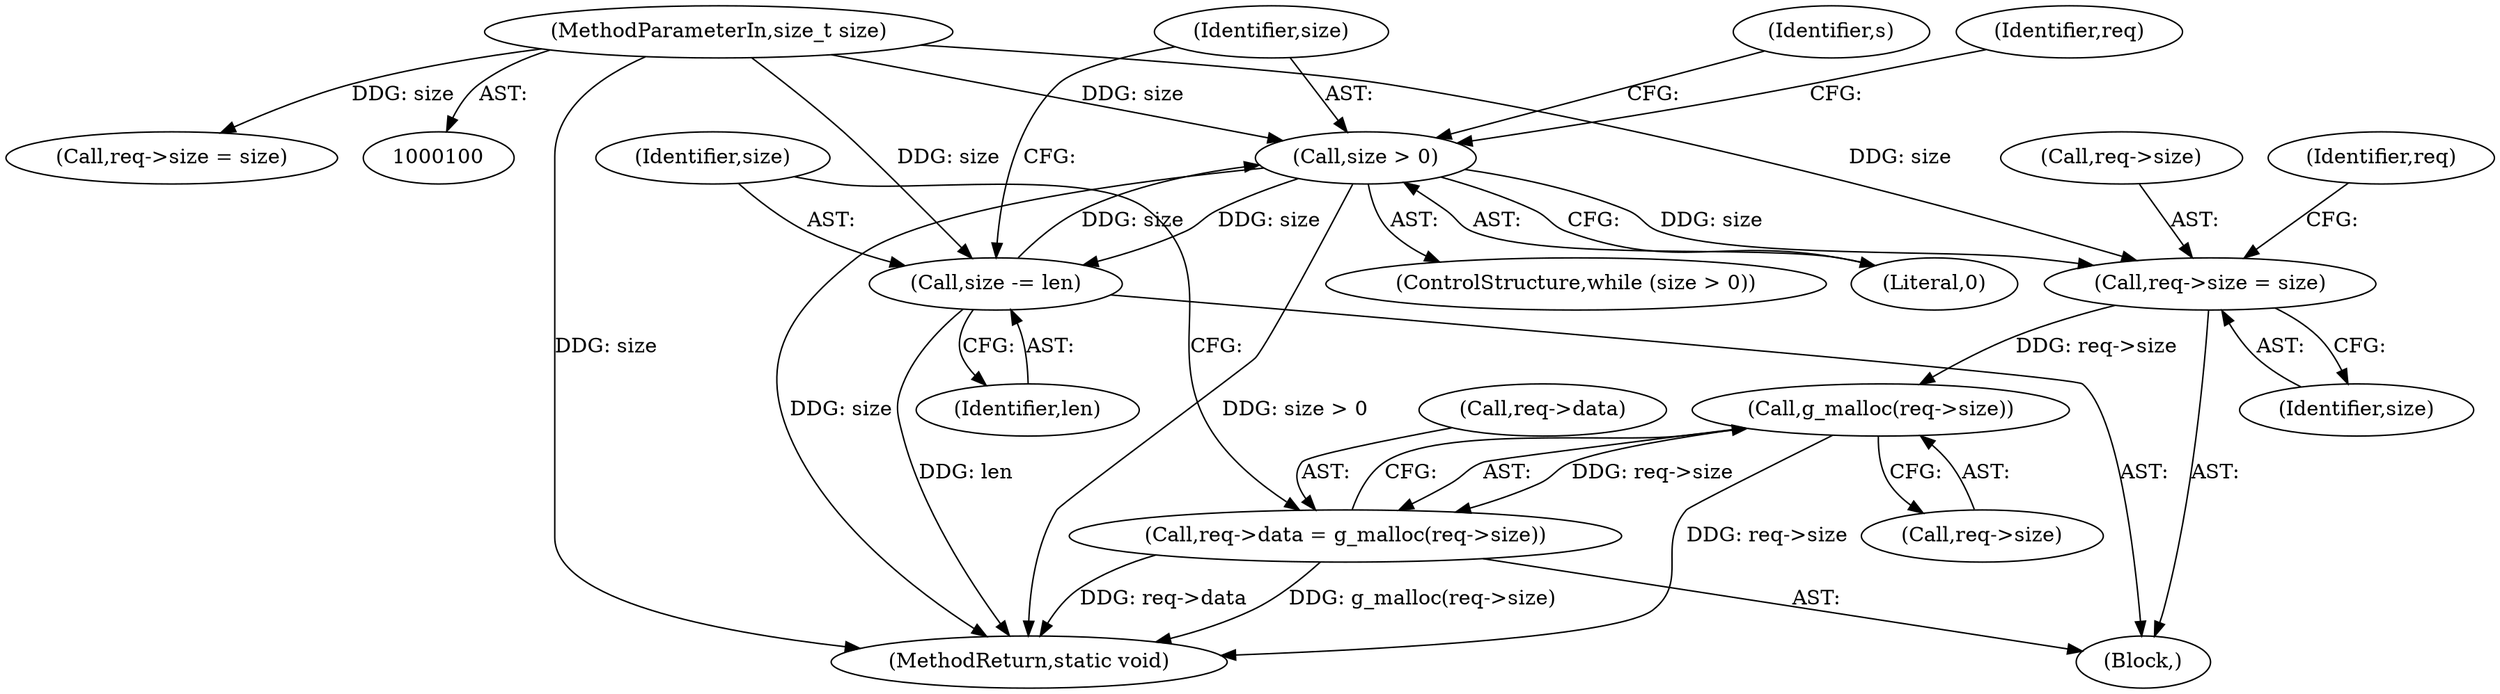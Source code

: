 digraph "0_qemu_60253ed1e6ec6d8e5ef2efe7bf755f475dce9956@API" {
"1000182" [label="(Call,g_malloc(req->size))"];
"1000163" [label="(Call,req->size = size)"];
"1000147" [label="(Call,size > 0)"];
"1000186" [label="(Call,size -= len)"];
"1000102" [label="(MethodParameterIn,size_t size)"];
"1000178" [label="(Call,req->data = g_malloc(req->size))"];
"1000153" [label="(Identifier,req)"];
"1000187" [label="(Identifier,size)"];
"1000179" [label="(Call,req->data)"];
"1000148" [label="(Identifier,size)"];
"1000147" [label="(Call,size > 0)"];
"1000183" [label="(Call,req->size)"];
"1000178" [label="(Call,req->data = g_malloc(req->size))"];
"1000146" [label="(ControlStructure,while (size > 0))"];
"1000164" [label="(Call,req->size)"];
"1000202" [label="(MethodReturn,static void)"];
"1000150" [label="(Block,)"];
"1000102" [label="(MethodParameterIn,size_t size)"];
"1000188" [label="(Identifier,len)"];
"1000149" [label="(Literal,0)"];
"1000163" [label="(Call,req->size = size)"];
"1000182" [label="(Call,g_malloc(req->size))"];
"1000123" [label="(Call,req->size = size)"];
"1000170" [label="(Identifier,req)"];
"1000186" [label="(Call,size -= len)"];
"1000167" [label="(Identifier,size)"];
"1000192" [label="(Identifier,s)"];
"1000182" -> "1000178"  [label="AST: "];
"1000182" -> "1000183"  [label="CFG: "];
"1000183" -> "1000182"  [label="AST: "];
"1000178" -> "1000182"  [label="CFG: "];
"1000182" -> "1000202"  [label="DDG: req->size"];
"1000182" -> "1000178"  [label="DDG: req->size"];
"1000163" -> "1000182"  [label="DDG: req->size"];
"1000163" -> "1000150"  [label="AST: "];
"1000163" -> "1000167"  [label="CFG: "];
"1000164" -> "1000163"  [label="AST: "];
"1000167" -> "1000163"  [label="AST: "];
"1000170" -> "1000163"  [label="CFG: "];
"1000147" -> "1000163"  [label="DDG: size"];
"1000102" -> "1000163"  [label="DDG: size"];
"1000147" -> "1000146"  [label="AST: "];
"1000147" -> "1000149"  [label="CFG: "];
"1000148" -> "1000147"  [label="AST: "];
"1000149" -> "1000147"  [label="AST: "];
"1000153" -> "1000147"  [label="CFG: "];
"1000192" -> "1000147"  [label="CFG: "];
"1000147" -> "1000202"  [label="DDG: size"];
"1000147" -> "1000202"  [label="DDG: size > 0"];
"1000186" -> "1000147"  [label="DDG: size"];
"1000102" -> "1000147"  [label="DDG: size"];
"1000147" -> "1000186"  [label="DDG: size"];
"1000186" -> "1000150"  [label="AST: "];
"1000186" -> "1000188"  [label="CFG: "];
"1000187" -> "1000186"  [label="AST: "];
"1000188" -> "1000186"  [label="AST: "];
"1000148" -> "1000186"  [label="CFG: "];
"1000186" -> "1000202"  [label="DDG: len"];
"1000102" -> "1000186"  [label="DDG: size"];
"1000102" -> "1000100"  [label="AST: "];
"1000102" -> "1000202"  [label="DDG: size"];
"1000102" -> "1000123"  [label="DDG: size"];
"1000178" -> "1000150"  [label="AST: "];
"1000179" -> "1000178"  [label="AST: "];
"1000187" -> "1000178"  [label="CFG: "];
"1000178" -> "1000202"  [label="DDG: g_malloc(req->size)"];
"1000178" -> "1000202"  [label="DDG: req->data"];
}
